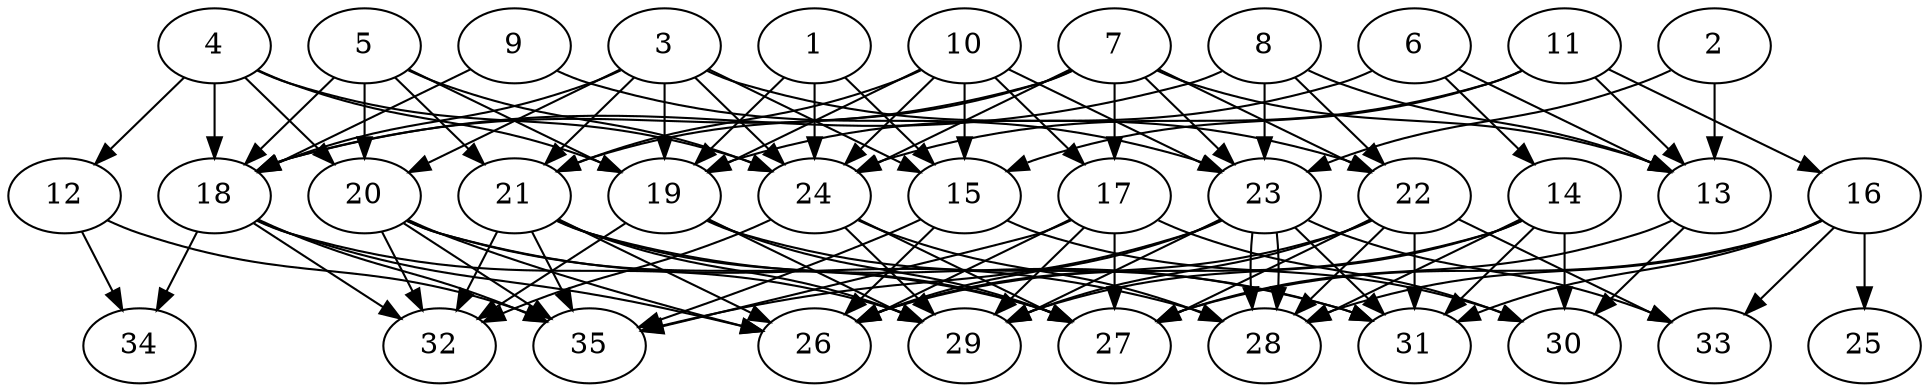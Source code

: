 // DAG (tier=3-complex, mode=data, n=35, ccr=0.523, fat=0.747, density=0.615, regular=0.372, jump=0.226, mindata=4194304, maxdata=33554432)
// DAG automatically generated by daggen at Sun Aug 24 16:33:35 2025
// /home/ermia/Project/Environments/daggen/bin/daggen --dot --ccr 0.523 --fat 0.747 --regular 0.372 --density 0.615 --jump 0.226 --mindata 4194304 --maxdata 33554432 -n 35 
digraph G {
  1 [size="4114114574506008772608", alpha="0.05", expect_size="2057057287253004386304"]
  1 -> 15 [size ="2054033749573632"]
  1 -> 19 [size ="2054033749573632"]
  1 -> 24 [size ="2054033749573632"]
  2 [size="85307439710892736", alpha="0.17", expect_size="42653719855446368"]
  2 -> 13 [size ="3107534743273472"]
  2 -> 23 [size ="3107534743273472"]
  3 [size="5479420799350882304", alpha="0.15", expect_size="2739710399675441152"]
  3 -> 15 [size ="3129531485388800"]
  3 -> 18 [size ="3129531485388800"]
  3 -> 19 [size ="3129531485388800"]
  3 -> 20 [size ="3129531485388800"]
  3 -> 21 [size ="3129531485388800"]
  3 -> 22 [size ="3129531485388800"]
  3 -> 24 [size ="3129531485388800"]
  4 [size="2956027640816654848", alpha="0.07", expect_size="1478013820408327424"]
  4 -> 12 [size ="2380866542108672"]
  4 -> 18 [size ="2380866542108672"]
  4 -> 19 [size ="2380866542108672"]
  4 -> 20 [size ="2380866542108672"]
  4 -> 24 [size ="2380866542108672"]
  5 [size="348609246104710545408", alpha="0.07", expect_size="174304623052355272704"]
  5 -> 18 [size ="396262146834432"]
  5 -> 19 [size ="396262146834432"]
  5 -> 20 [size ="396262146834432"]
  5 -> 21 [size ="396262146834432"]
  5 -> 24 [size ="396262146834432"]
  6 [size="8703373783128084", alpha="0.19", expect_size="4351686891564042"]
  6 -> 13 [size ="297676876808192"]
  6 -> 14 [size ="297676876808192"]
  6 -> 19 [size ="297676876808192"]
  7 [size="101246838875141952", alpha="0.06", expect_size="50623419437570976"]
  7 -> 13 [size ="3149980051177472"]
  7 -> 17 [size ="3149980051177472"]
  7 -> 18 [size ="3149980051177472"]
  7 -> 21 [size ="3149980051177472"]
  7 -> 22 [size ="3149980051177472"]
  7 -> 23 [size ="3149980051177472"]
  7 -> 24 [size ="3149980051177472"]
  8 [size="19138995718220784074752", alpha="0.03", expect_size="9569497859110392037376"]
  8 -> 13 [size ="5724041193193472"]
  8 -> 18 [size ="5724041193193472"]
  8 -> 22 [size ="5724041193193472"]
  8 -> 23 [size ="5724041193193472"]
  9 [size="25524036850058681909248", alpha="0.08", expect_size="12762018425029340954624"]
  9 -> 18 [size ="6935155910377472"]
  9 -> 23 [size ="6935155910377472"]
  10 [size="10337027545656758272", alpha="0.10", expect_size="5168513772828379136"]
  10 -> 15 [size ="8889935675260928"]
  10 -> 17 [size ="8889935675260928"]
  10 -> 19 [size ="8889935675260928"]
  10 -> 21 [size ="8889935675260928"]
  10 -> 23 [size ="8889935675260928"]
  10 -> 24 [size ="8889935675260928"]
  11 [size="366587799637916160", alpha="0.04", expect_size="183293899818958080"]
  11 -> 13 [size ="5805846730637312"]
  11 -> 15 [size ="5805846730637312"]
  11 -> 16 [size ="5805846730637312"]
  11 -> 24 [size ="5805846730637312"]
  12 [size="2241787144913796726784", alpha="0.08", expect_size="1120893572456898363392"]
  12 -> 34 [size ="1370312344076288"]
  12 -> 35 [size ="1370312344076288"]
  13 [size="5255280672177584128", alpha="0.09", expect_size="2627640336088792064"]
  13 -> 27 [size ="1814421089288192"]
  13 -> 30 [size ="1814421089288192"]
  14 [size="77330901035783168", alpha="0.17", expect_size="38665450517891584"]
  14 -> 26 [size ="1483414628728832"]
  14 -> 28 [size ="1483414628728832"]
  14 -> 29 [size ="1483414628728832"]
  14 -> 30 [size ="1483414628728832"]
  14 -> 31 [size ="1483414628728832"]
  15 [size="45186368886703544", alpha="0.20", expect_size="22593184443351772"]
  15 -> 26 [size ="903651396681728"]
  15 -> 30 [size ="903651396681728"]
  15 -> 35 [size ="903651396681728"]
  16 [size="9874477861924423860224", alpha="0.09", expect_size="4937238930962211930112"]
  16 -> 25 [size ="3682132513783808"]
  16 -> 27 [size ="3682132513783808"]
  16 -> 28 [size ="3682132513783808"]
  16 -> 31 [size ="3682132513783808"]
  16 -> 33 [size ="3682132513783808"]
  17 [size="101750183434447840", alpha="0.09", expect_size="50875091717223920"]
  17 -> 26 [size ="2473036297011200"]
  17 -> 27 [size ="2473036297011200"]
  17 -> 29 [size ="2473036297011200"]
  17 -> 30 [size ="2473036297011200"]
  17 -> 35 [size ="2473036297011200"]
  18 [size="25863746599232995328000", alpha="0.13", expect_size="12931873299616497664000"]
  18 -> 26 [size ="6996555412275200"]
  18 -> 29 [size ="6996555412275200"]
  18 -> 32 [size ="6996555412275200"]
  18 -> 34 [size ="6996555412275200"]
  18 -> 35 [size ="6996555412275200"]
  19 [size="217277760843576448", alpha="0.07", expect_size="108638880421788224"]
  19 -> 27 [size ="237417739059200"]
  19 -> 29 [size ="237417739059200"]
  19 -> 31 [size ="237417739059200"]
  19 -> 32 [size ="237417739059200"]
  20 [size="13096145652079470", alpha="0.09", expect_size="6548072826039735"]
  20 -> 26 [size ="412687603335168"]
  20 -> 27 [size ="412687603335168"]
  20 -> 28 [size ="412687603335168"]
  20 -> 32 [size ="412687603335168"]
  20 -> 35 [size ="412687603335168"]
  21 [size="3325178385431709876224", alpha="0.14", expect_size="1662589192715854938112"]
  21 -> 26 [size ="1782241776631808"]
  21 -> 27 [size ="1782241776631808"]
  21 -> 29 [size ="1782241776631808"]
  21 -> 31 [size ="1782241776631808"]
  21 -> 32 [size ="1782241776631808"]
  21 -> 35 [size ="1782241776631808"]
  22 [size="30719282196088972", alpha="0.10", expect_size="15359641098044486"]
  22 -> 26 [size ="1200521952100352"]
  22 -> 27 [size ="1200521952100352"]
  22 -> 28 [size ="1200521952100352"]
  22 -> 29 [size ="1200521952100352"]
  22 -> 31 [size ="1200521952100352"]
  22 -> 33 [size ="1200521952100352"]
  23 [size="224471929568886784000", alpha="0.13", expect_size="112235964784443392000"]
  23 -> 26 [size ="295482215628800"]
  23 -> 28 [size ="295482215628800"]
  23 -> 28 [size ="295482215628800"]
  23 -> 29 [size ="295482215628800"]
  23 -> 31 [size ="295482215628800"]
  23 -> 33 [size ="295482215628800"]
  23 -> 35 [size ="295482215628800"]
  24 [size="7000035318517500739584", alpha="0.19", expect_size="3500017659258750369792"]
  24 -> 27 [size ="2927454414962688"]
  24 -> 28 [size ="2927454414962688"]
  24 -> 29 [size ="2927454414962688"]
  24 -> 32 [size ="2927454414962688"]
  25 [size="58318257002631664", alpha="0.02", expect_size="29159128501315832"]
  26 [size="37211104578384636674048", alpha="0.01", expect_size="18605552289192318337024"]
  27 [size="10692108637928534573056", alpha="0.14", expect_size="5346054318964267286528"]
  28 [size="2680733409563138", alpha="0.08", expect_size="1340366704781569"]
  29 [size="2495616170518684160", alpha="0.18", expect_size="1247808085259342080"]
  30 [size="86310415832519536", alpha="0.09", expect_size="43155207916259768"]
  31 [size="2313039777613479936000", alpha="0.16", expect_size="1156519888806739968000"]
  32 [size="58094283285952048", alpha="0.15", expect_size="29047141642976024"]
  33 [size="530399716412998208", alpha="0.03", expect_size="265199858206499104"]
  34 [size="6937209511334032384", alpha="0.04", expect_size="3468604755667016192"]
  35 [size="688454159539432849408", alpha="0.04", expect_size="344227079769716424704"]
}
